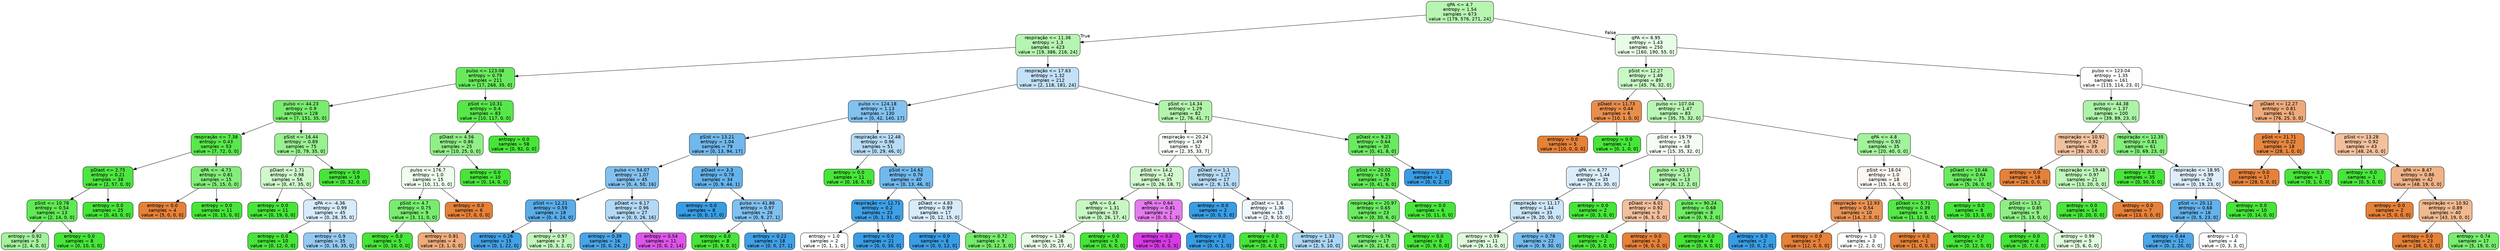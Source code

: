 digraph Tree {
node [shape=box, style="filled, rounded", color="black", fontname="helvetica"] ;
edge [fontname="helvetica"] ;
0 [label="qPA <= 4.7\nentropy = 1.54\nsamples = 673\nvalue = [179, 576, 271, 24]", fillcolor="#b7f5b1"] ;
1 [label="respiração <= 11.36\nentropy = 1.3\nsamples = 423\nvalue = [19, 386, 216, 24]", fillcolor="#b6f5b1"] ;
0 -> 1 [labeldistance=2.5, labelangle=45, headlabel="True"] ;
2 [label="pulso <= 123.08\nentropy = 0.79\nsamples = 211\nvalue = [17, 268, 35, 0]", fillcolor="#69ea5d"] ;
1 -> 2 ;
3 [label="pulso <= 44.23\nentropy = 0.9\nsamples = 128\nvalue = [7, 151, 35, 0]", fillcolor="#78ec6e"] ;
2 -> 3 ;
4 [label="respiração <= 7.38\nentropy = 0.43\nsamples = 53\nvalue = [7, 72, 0, 0]", fillcolor="#59e84c"] ;
3 -> 4 ;
5 [label="pDiast <= 2.75\nentropy = 0.21\nsamples = 38\nvalue = [2, 57, 0, 0]", fillcolor="#4de640"] ;
4 -> 5 ;
6 [label="pSist <= 10.78\nentropy = 0.54\nsamples = 13\nvalue = [2, 14, 0, 0]", fillcolor="#61e955"] ;
5 -> 6 ;
7 [label="entropy = 0.92\nsamples = 5\nvalue = [2, 4, 0, 0]", fillcolor="#a3f29c"] ;
6 -> 7 ;
8 [label="entropy = 0.0\nsamples = 8\nvalue = [0, 10, 0, 0]", fillcolor="#47e539"] ;
6 -> 8 ;
9 [label="entropy = 0.0\nsamples = 25\nvalue = [0, 43, 0, 0]", fillcolor="#47e539"] ;
5 -> 9 ;
10 [label="qPA <= -4.73\nentropy = 0.81\nsamples = 15\nvalue = [5, 15, 0, 0]", fillcolor="#84ee7b"] ;
4 -> 10 ;
11 [label="entropy = 0.0\nsamples = 4\nvalue = [5, 0, 0, 0]", fillcolor="#e58139"] ;
10 -> 11 ;
12 [label="entropy = 0.0\nsamples = 11\nvalue = [0, 15, 0, 0]", fillcolor="#47e539"] ;
10 -> 12 ;
13 [label="pSist <= 16.44\nentropy = 0.89\nsamples = 75\nvalue = [0, 79, 35, 0]", fillcolor="#99f191"] ;
3 -> 13 ;
14 [label="pDiast <= 1.71\nentropy = 0.98\nsamples = 56\nvalue = [0, 47, 35, 0]", fillcolor="#d0f8cc"] ;
13 -> 14 ;
15 [label="entropy = 0.0\nsamples = 11\nvalue = [0, 19, 0, 0]", fillcolor="#47e539"] ;
14 -> 15 ;
16 [label="qPA <= -4.36\nentropy = 0.99\nsamples = 45\nvalue = [0, 28, 35, 0]", fillcolor="#d7ebfa"] ;
14 -> 16 ;
17 [label="entropy = 0.0\nsamples = 10\nvalue = [0, 12, 0, 0]", fillcolor="#47e539"] ;
16 -> 17 ;
18 [label="entropy = 0.9\nsamples = 35\nvalue = [0, 16, 35, 0]", fillcolor="#94caf1"] ;
16 -> 18 ;
19 [label="entropy = 0.0\nsamples = 19\nvalue = [0, 32, 0, 0]", fillcolor="#47e539"] ;
13 -> 19 ;
20 [label="pSist <= 10.31\nentropy = 0.4\nsamples = 83\nvalue = [10, 117, 0, 0]", fillcolor="#57e74a"] ;
2 -> 20 ;
21 [label="pDiast <= 4.56\nentropy = 0.86\nsamples = 25\nvalue = [10, 25, 0, 0]", fillcolor="#91ef88"] ;
20 -> 21 ;
22 [label="pulso <= 176.7\nentropy = 1.0\nsamples = 15\nvalue = [10, 11, 0, 0]", fillcolor="#eefded"] ;
21 -> 22 ;
23 [label="pSist <= 4.7\nentropy = 0.75\nsamples = 9\nvalue = [3, 11, 0, 0]", fillcolor="#79ec6f"] ;
22 -> 23 ;
24 [label="entropy = 0.0\nsamples = 5\nvalue = [0, 10, 0, 0]", fillcolor="#47e539"] ;
23 -> 24 ;
25 [label="entropy = 0.81\nsamples = 4\nvalue = [3, 1, 0, 0]", fillcolor="#eeab7b"] ;
23 -> 25 ;
26 [label="entropy = 0.0\nsamples = 6\nvalue = [7, 0, 0, 0]", fillcolor="#e58139"] ;
22 -> 26 ;
27 [label="entropy = 0.0\nsamples = 10\nvalue = [0, 14, 0, 0]", fillcolor="#47e539"] ;
21 -> 27 ;
28 [label="entropy = 0.0\nsamples = 58\nvalue = [0, 92, 0, 0]", fillcolor="#47e539"] ;
20 -> 28 ;
29 [label="respiração <= 17.63\nentropy = 1.32\nsamples = 212\nvalue = [2, 118, 181, 24]", fillcolor="#c3e1f7"] ;
1 -> 29 ;
30 [label="pulso <= 124.18\nentropy = 1.13\nsamples = 130\nvalue = [0, 42, 140, 17]", fillcolor="#83c2ef"] ;
29 -> 30 ;
31 [label="pSist <= 13.21\nentropy = 1.04\nsamples = 79\nvalue = [0, 13, 94, 17]", fillcolor="#71b8ec"] ;
30 -> 31 ;
32 [label="pulso <= 54.07\nentropy = 1.07\nsamples = 45\nvalue = [0, 4, 50, 16]", fillcolor="#82c1ef"] ;
31 -> 32 ;
33 [label="pSist <= 12.21\nentropy = 0.59\nsamples = 18\nvalue = [0, 4, 24, 0]", fillcolor="#5aade9"] ;
32 -> 33 ;
34 [label="entropy = 0.26\nsamples = 15\nvalue = [0, 1, 22, 0]", fillcolor="#42a1e6"] ;
33 -> 34 ;
35 [label="entropy = 0.97\nsamples = 3\nvalue = [0, 3, 2, 0]", fillcolor="#c2f6bd"] ;
33 -> 35 ;
36 [label="pDiast <= 6.17\nentropy = 0.96\nsamples = 27\nvalue = [0, 0, 26, 16]", fillcolor="#b3d9f5"] ;
32 -> 36 ;
37 [label="entropy = 0.39\nsamples = 16\nvalue = [0, 0, 24, 2]", fillcolor="#49a5e7"] ;
36 -> 37 ;
38 [label="entropy = 0.54\nsamples = 11\nvalue = [0, 0, 2, 14]", fillcolor="#dd55e9"] ;
36 -> 38 ;
39 [label="pDiast <= 3.3\nentropy = 0.78\nsamples = 34\nvalue = [0, 9, 44, 1]", fillcolor="#65b3eb"] ;
31 -> 39 ;
40 [label="entropy = 0.0\nsamples = 8\nvalue = [0, 0, 17, 0]", fillcolor="#399de5"] ;
39 -> 40 ;
41 [label="pulso <= 41.86\nentropy = 0.97\nsamples = 26\nvalue = [0, 9, 27, 1]", fillcolor="#80c0ee"] ;
39 -> 41 ;
42 [label="entropy = 0.0\nsamples = 8\nvalue = [0, 9, 0, 0]", fillcolor="#47e539"] ;
41 -> 42 ;
43 [label="entropy = 0.22\nsamples = 18\nvalue = [0, 0, 27, 1]", fillcolor="#40a1e6"] ;
41 -> 43 ;
44 [label="respiração <= 12.48\nentropy = 0.96\nsamples = 51\nvalue = [0, 29, 46, 0]", fillcolor="#b6dbf5"] ;
30 -> 44 ;
45 [label="entropy = 0.0\nsamples = 11\nvalue = [0, 16, 0, 0]", fillcolor="#47e539"] ;
44 -> 45 ;
46 [label="pSist <= 14.62\nentropy = 0.76\nsamples = 40\nvalue = [0, 13, 46, 0]", fillcolor="#71b9ec"] ;
44 -> 46 ;
47 [label="respiração <= 12.71\nentropy = 0.2\nsamples = 23\nvalue = [0, 1, 31, 0]", fillcolor="#3fa0e6"] ;
46 -> 47 ;
48 [label="entropy = 1.0\nsamples = 2\nvalue = [0, 1, 1, 0]", fillcolor="#ffffff"] ;
47 -> 48 ;
49 [label="entropy = 0.0\nsamples = 21\nvalue = [0, 0, 30, 0]", fillcolor="#399de5"] ;
47 -> 49 ;
50 [label="pDiast <= 4.83\nentropy = 0.99\nsamples = 17\nvalue = [0, 12, 15, 0]", fillcolor="#d7ebfa"] ;
46 -> 50 ;
51 [label="entropy = 0.0\nsamples = 8\nvalue = [0, 0, 12, 0]", fillcolor="#399de5"] ;
50 -> 51 ;
52 [label="entropy = 0.72\nsamples = 9\nvalue = [0, 12, 3, 0]", fillcolor="#75ec6a"] ;
50 -> 52 ;
53 [label="pSist <= 14.34\nentropy = 1.29\nsamples = 82\nvalue = [2, 76, 41, 7]", fillcolor="#b3f4ad"] ;
29 -> 53 ;
54 [label="respiração <= 20.24\nentropy = 1.49\nsamples = 52\nvalue = [2, 35, 33, 7]", fillcolor="#f7fef6"] ;
53 -> 54 ;
55 [label="pSist <= 14.2\nentropy = 1.42\nsamples = 35\nvalue = [0, 26, 18, 7]", fillcolor="#d2f9cf"] ;
54 -> 55 ;
56 [label="qPA <= 0.4\nentropy = 1.31\nsamples = 33\nvalue = [0, 26, 17, 4]", fillcolor="#c8f7c4"] ;
55 -> 56 ;
57 [label="entropy = 1.36\nsamples = 28\nvalue = [0, 20, 17, 4]", fillcolor="#e8fce6"] ;
56 -> 57 ;
58 [label="entropy = 0.0\nsamples = 5\nvalue = [0, 6, 0, 0]", fillcolor="#47e539"] ;
56 -> 58 ;
59 [label="qPA <= 0.64\nentropy = 0.81\nsamples = 2\nvalue = [0, 0, 1, 3]", fillcolor="#e47bee"] ;
55 -> 59 ;
60 [label="entropy = 0.0\nsamples = 1\nvalue = [0, 0, 0, 3]", fillcolor="#d739e5"] ;
59 -> 60 ;
61 [label="entropy = 0.0\nsamples = 1\nvalue = [0, 0, 1, 0]", fillcolor="#399de5"] ;
59 -> 61 ;
62 [label="pDiast <= 1.1\nentropy = 1.27\nsamples = 17\nvalue = [2, 9, 15, 0]", fillcolor="#b9dcf6"] ;
54 -> 62 ;
63 [label="entropy = 0.0\nsamples = 2\nvalue = [0, 0, 5, 0]", fillcolor="#399de5"] ;
62 -> 63 ;
64 [label="pDiast <= 1.6\nentropy = 1.36\nsamples = 15\nvalue = [2, 9, 10, 0]", fillcolor="#eef7fd"] ;
62 -> 64 ;
65 [label="entropy = 0.0\nsamples = 1\nvalue = [0, 4, 0, 0]", fillcolor="#47e539"] ;
64 -> 65 ;
66 [label="entropy = 1.33\nsamples = 14\nvalue = [2, 5, 10, 0]", fillcolor="#acd6f4"] ;
64 -> 66 ;
67 [label="pDiast <= 9.23\nentropy = 0.64\nsamples = 30\nvalue = [0, 41, 8, 0]", fillcolor="#6bea60"] ;
53 -> 67 ;
68 [label="pSist <= 20.02\nentropy = 0.55\nsamples = 29\nvalue = [0, 41, 6, 0]", fillcolor="#62e956"] ;
67 -> 68 ;
69 [label="respiração <= 20.97\nentropy = 0.65\nsamples = 23\nvalue = [0, 30, 6, 0]", fillcolor="#6cea61"] ;
68 -> 69 ;
70 [label="entropy = 0.76\nsamples = 17\nvalue = [0, 21, 6, 0]", fillcolor="#7cec72"] ;
69 -> 70 ;
71 [label="entropy = 0.0\nsamples = 6\nvalue = [0, 9, 0, 0]", fillcolor="#47e539"] ;
69 -> 71 ;
72 [label="entropy = 0.0\nsamples = 6\nvalue = [0, 11, 0, 0]", fillcolor="#47e539"] ;
68 -> 72 ;
73 [label="entropy = 0.0\nsamples = 1\nvalue = [0, 0, 2, 0]", fillcolor="#399de5"] ;
67 -> 73 ;
74 [label="qPA <= 6.95\nentropy = 1.43\nsamples = 250\nvalue = [160, 190, 55, 0]", fillcolor="#e8fce7"] ;
0 -> 74 [labeldistance=2.5, labelangle=-45, headlabel="False"] ;
75 [label="pSist <= 12.27\nentropy = 1.49\nsamples = 89\nvalue = [45, 76, 32, 0]", fillcolor="#caf8c6"] ;
74 -> 75 ;
76 [label="pDiast <= 11.73\nentropy = 0.44\nsamples = 6\nvalue = [10, 1, 0, 0]", fillcolor="#e88e4d"] ;
75 -> 76 ;
77 [label="entropy = 0.0\nsamples = 5\nvalue = [10, 0, 0, 0]", fillcolor="#e58139"] ;
76 -> 77 ;
78 [label="entropy = 0.0\nsamples = 1\nvalue = [0, 1, 0, 0]", fillcolor="#47e539"] ;
76 -> 78 ;
79 [label="pulso <= 107.04\nentropy = 1.47\nsamples = 83\nvalue = [35, 75, 32, 0]", fillcolor="#baf5b5"] ;
75 -> 79 ;
80 [label="pSist <= 19.79\nentropy = 1.5\nsamples = 48\nvalue = [15, 35, 32, 0]", fillcolor="#f4fdf3"] ;
79 -> 80 ;
81 [label="qPA <= 6.77\nentropy = 1.44\nsamples = 35\nvalue = [9, 23, 30, 0]", fillcolor="#dbedfa"] ;
80 -> 81 ;
82 [label="respiração <= 11.17\nentropy = 1.44\nsamples = 33\nvalue = [9, 20, 30, 0]", fillcolor="#cce6f8"] ;
81 -> 82 ;
83 [label="entropy = 0.99\nsamples = 11\nvalue = [9, 11, 0, 0]", fillcolor="#defadb"] ;
82 -> 83 ;
84 [label="entropy = 0.78\nsamples = 22\nvalue = [0, 9, 30, 0]", fillcolor="#74baed"] ;
82 -> 84 ;
85 [label="entropy = 0.0\nsamples = 2\nvalue = [0, 3, 0, 0]", fillcolor="#47e539"] ;
81 -> 85 ;
86 [label="pulso <= 32.17\nentropy = 1.3\nsamples = 13\nvalue = [6, 12, 2, 0]", fillcolor="#b0f4aa"] ;
80 -> 86 ;
87 [label="pDiast <= 6.01\nentropy = 0.92\nsamples = 5\nvalue = [6, 3, 0, 0]", fillcolor="#f2c09c"] ;
86 -> 87 ;
88 [label="entropy = 0.0\nsamples = 2\nvalue = [0, 3, 0, 0]", fillcolor="#47e539"] ;
87 -> 88 ;
89 [label="entropy = 0.0\nsamples = 3\nvalue = [6, 0, 0, 0]", fillcolor="#e58139"] ;
87 -> 89 ;
90 [label="pulso <= 90.24\nentropy = 0.68\nsamples = 8\nvalue = [0, 9, 2, 0]", fillcolor="#70eb65"] ;
86 -> 90 ;
91 [label="entropy = 0.0\nsamples = 6\nvalue = [0, 9, 0, 0]", fillcolor="#47e539"] ;
90 -> 91 ;
92 [label="entropy = 0.0\nsamples = 2\nvalue = [0, 0, 2, 0]", fillcolor="#399de5"] ;
90 -> 92 ;
93 [label="qPA <= 4.8\nentropy = 0.92\nsamples = 35\nvalue = [20, 40, 0, 0]", fillcolor="#a3f29c"] ;
79 -> 93 ;
94 [label="pSist <= 18.04\nentropy = 1.0\nsamples = 18\nvalue = [15, 14, 0, 0]", fillcolor="#fdf7f2"] ;
93 -> 94 ;
95 [label="respiração <= 12.93\nentropy = 0.54\nsamples = 10\nvalue = [14, 2, 0, 0]", fillcolor="#e99355"] ;
94 -> 95 ;
96 [label="entropy = 0.0\nsamples = 7\nvalue = [12, 0, 0, 0]", fillcolor="#e58139"] ;
95 -> 96 ;
97 [label="entropy = 1.0\nsamples = 3\nvalue = [2, 2, 0, 0]", fillcolor="#ffffff"] ;
95 -> 97 ;
98 [label="pDiast <= 5.71\nentropy = 0.39\nsamples = 8\nvalue = [1, 12, 0, 0]", fillcolor="#56e749"] ;
94 -> 98 ;
99 [label="entropy = 0.0\nsamples = 1\nvalue = [1, 0, 0, 0]", fillcolor="#e58139"] ;
98 -> 99 ;
100 [label="entropy = 0.0\nsamples = 7\nvalue = [0, 12, 0, 0]", fillcolor="#47e539"] ;
98 -> 100 ;
101 [label="pDiast <= 10.46\nentropy = 0.64\nsamples = 17\nvalue = [5, 26, 0, 0]", fillcolor="#6aea5f"] ;
93 -> 101 ;
102 [label="entropy = 0.0\nsamples = 8\nvalue = [0, 13, 0, 0]", fillcolor="#47e539"] ;
101 -> 102 ;
103 [label="pSist <= 13.2\nentropy = 0.85\nsamples = 9\nvalue = [5, 13, 0, 0]", fillcolor="#8eef85"] ;
101 -> 103 ;
104 [label="entropy = 0.0\nsamples = 4\nvalue = [0, 7, 0, 0]", fillcolor="#47e539"] ;
103 -> 104 ;
105 [label="entropy = 0.99\nsamples = 5\nvalue = [5, 6, 0, 0]", fillcolor="#e0fbde"] ;
103 -> 105 ;
106 [label="pulso <= 123.04\nentropy = 1.35\nsamples = 161\nvalue = [115, 114, 23, 0]", fillcolor="#fffefe"] ;
74 -> 106 ;
107 [label="pulso <= 44.38\nentropy = 1.37\nsamples = 100\nvalue = [39, 89, 23, 0]", fillcolor="#adf3a7"] ;
106 -> 107 ;
108 [label="respiração <= 10.92\nentropy = 0.92\nsamples = 39\nvalue = [39, 20, 0, 0]", fillcolor="#f2c29f"] ;
107 -> 108 ;
109 [label="entropy = 0.0\nsamples = 18\nvalue = [26, 0, 0, 0]", fillcolor="#e58139"] ;
108 -> 109 ;
110 [label="respiração <= 19.48\nentropy = 0.97\nsamples = 21\nvalue = [13, 20, 0, 0]", fillcolor="#bff6ba"] ;
108 -> 110 ;
111 [label="entropy = 0.0\nsamples = 14\nvalue = [0, 20, 0, 0]", fillcolor="#47e539"] ;
110 -> 111 ;
112 [label="entropy = 0.0\nsamples = 7\nvalue = [13, 0, 0, 0]", fillcolor="#e58139"] ;
110 -> 112 ;
113 [label="respiração <= 12.35\nentropy = 0.81\nsamples = 61\nvalue = [0, 69, 23, 0]", fillcolor="#84ee7b"] ;
107 -> 113 ;
114 [label="entropy = 0.0\nsamples = 35\nvalue = [0, 50, 0, 0]", fillcolor="#47e539"] ;
113 -> 114 ;
115 [label="respiração <= 18.95\nentropy = 0.99\nsamples = 26\nvalue = [0, 19, 23, 0]", fillcolor="#ddeefa"] ;
113 -> 115 ;
116 [label="pSist <= 20.12\nentropy = 0.68\nsamples = 16\nvalue = [0, 5, 23, 0]", fillcolor="#64b2eb"] ;
115 -> 116 ;
117 [label="entropy = 0.44\nsamples = 12\nvalue = [0, 2, 20, 0]", fillcolor="#4da7e8"] ;
116 -> 117 ;
118 [label="entropy = 1.0\nsamples = 4\nvalue = [0, 3, 3, 0]", fillcolor="#ffffff"] ;
116 -> 118 ;
119 [label="entropy = 0.0\nsamples = 10\nvalue = [0, 14, 0, 0]", fillcolor="#47e539"] ;
115 -> 119 ;
120 [label="pDiast <= 12.27\nentropy = 0.81\nsamples = 61\nvalue = [76, 25, 0, 0]", fillcolor="#eeaa7a"] ;
106 -> 120 ;
121 [label="pSist <= 21.71\nentropy = 0.22\nsamples = 18\nvalue = [28, 1, 0, 0]", fillcolor="#e68640"] ;
120 -> 121 ;
122 [label="entropy = 0.0\nsamples = 17\nvalue = [28, 0, 0, 0]", fillcolor="#e58139"] ;
121 -> 122 ;
123 [label="entropy = 0.0\nsamples = 1\nvalue = [0, 1, 0, 0]", fillcolor="#47e539"] ;
121 -> 123 ;
124 [label="pSist <= 13.28\nentropy = 0.92\nsamples = 43\nvalue = [48, 24, 0, 0]", fillcolor="#f2c09c"] ;
120 -> 124 ;
125 [label="entropy = 0.0\nsamples = 1\nvalue = [0, 5, 0, 0]", fillcolor="#47e539"] ;
124 -> 125 ;
126 [label="qPA <= 8.47\nentropy = 0.86\nsamples = 42\nvalue = [48, 19, 0, 0]", fillcolor="#efb387"] ;
124 -> 126 ;
127 [label="entropy = 0.0\nsamples = 2\nvalue = [5, 0, 0, 0]", fillcolor="#e58139"] ;
126 -> 127 ;
128 [label="respiração <= 10.92\nentropy = 0.89\nsamples = 40\nvalue = [43, 19, 0, 0]", fillcolor="#f0b990"] ;
126 -> 128 ;
129 [label="entropy = 0.0\nsamples = 23\nvalue = [38, 0, 0, 0]", fillcolor="#e58139"] ;
128 -> 129 ;
130 [label="entropy = 0.74\nsamples = 17\nvalue = [5, 19, 0, 0]", fillcolor="#77ec6d"] ;
128 -> 130 ;
}